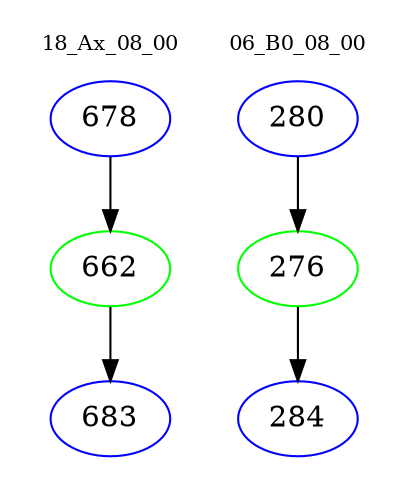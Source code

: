digraph{
subgraph cluster_0 {
color = white
label = "18_Ax_08_00";
fontsize=10;
T0_678 [label="678", color="blue"]
T0_678 -> T0_662 [color="black"]
T0_662 [label="662", color="green"]
T0_662 -> T0_683 [color="black"]
T0_683 [label="683", color="blue"]
}
subgraph cluster_1 {
color = white
label = "06_B0_08_00";
fontsize=10;
T1_280 [label="280", color="blue"]
T1_280 -> T1_276 [color="black"]
T1_276 [label="276", color="green"]
T1_276 -> T1_284 [color="black"]
T1_284 [label="284", color="blue"]
}
}
